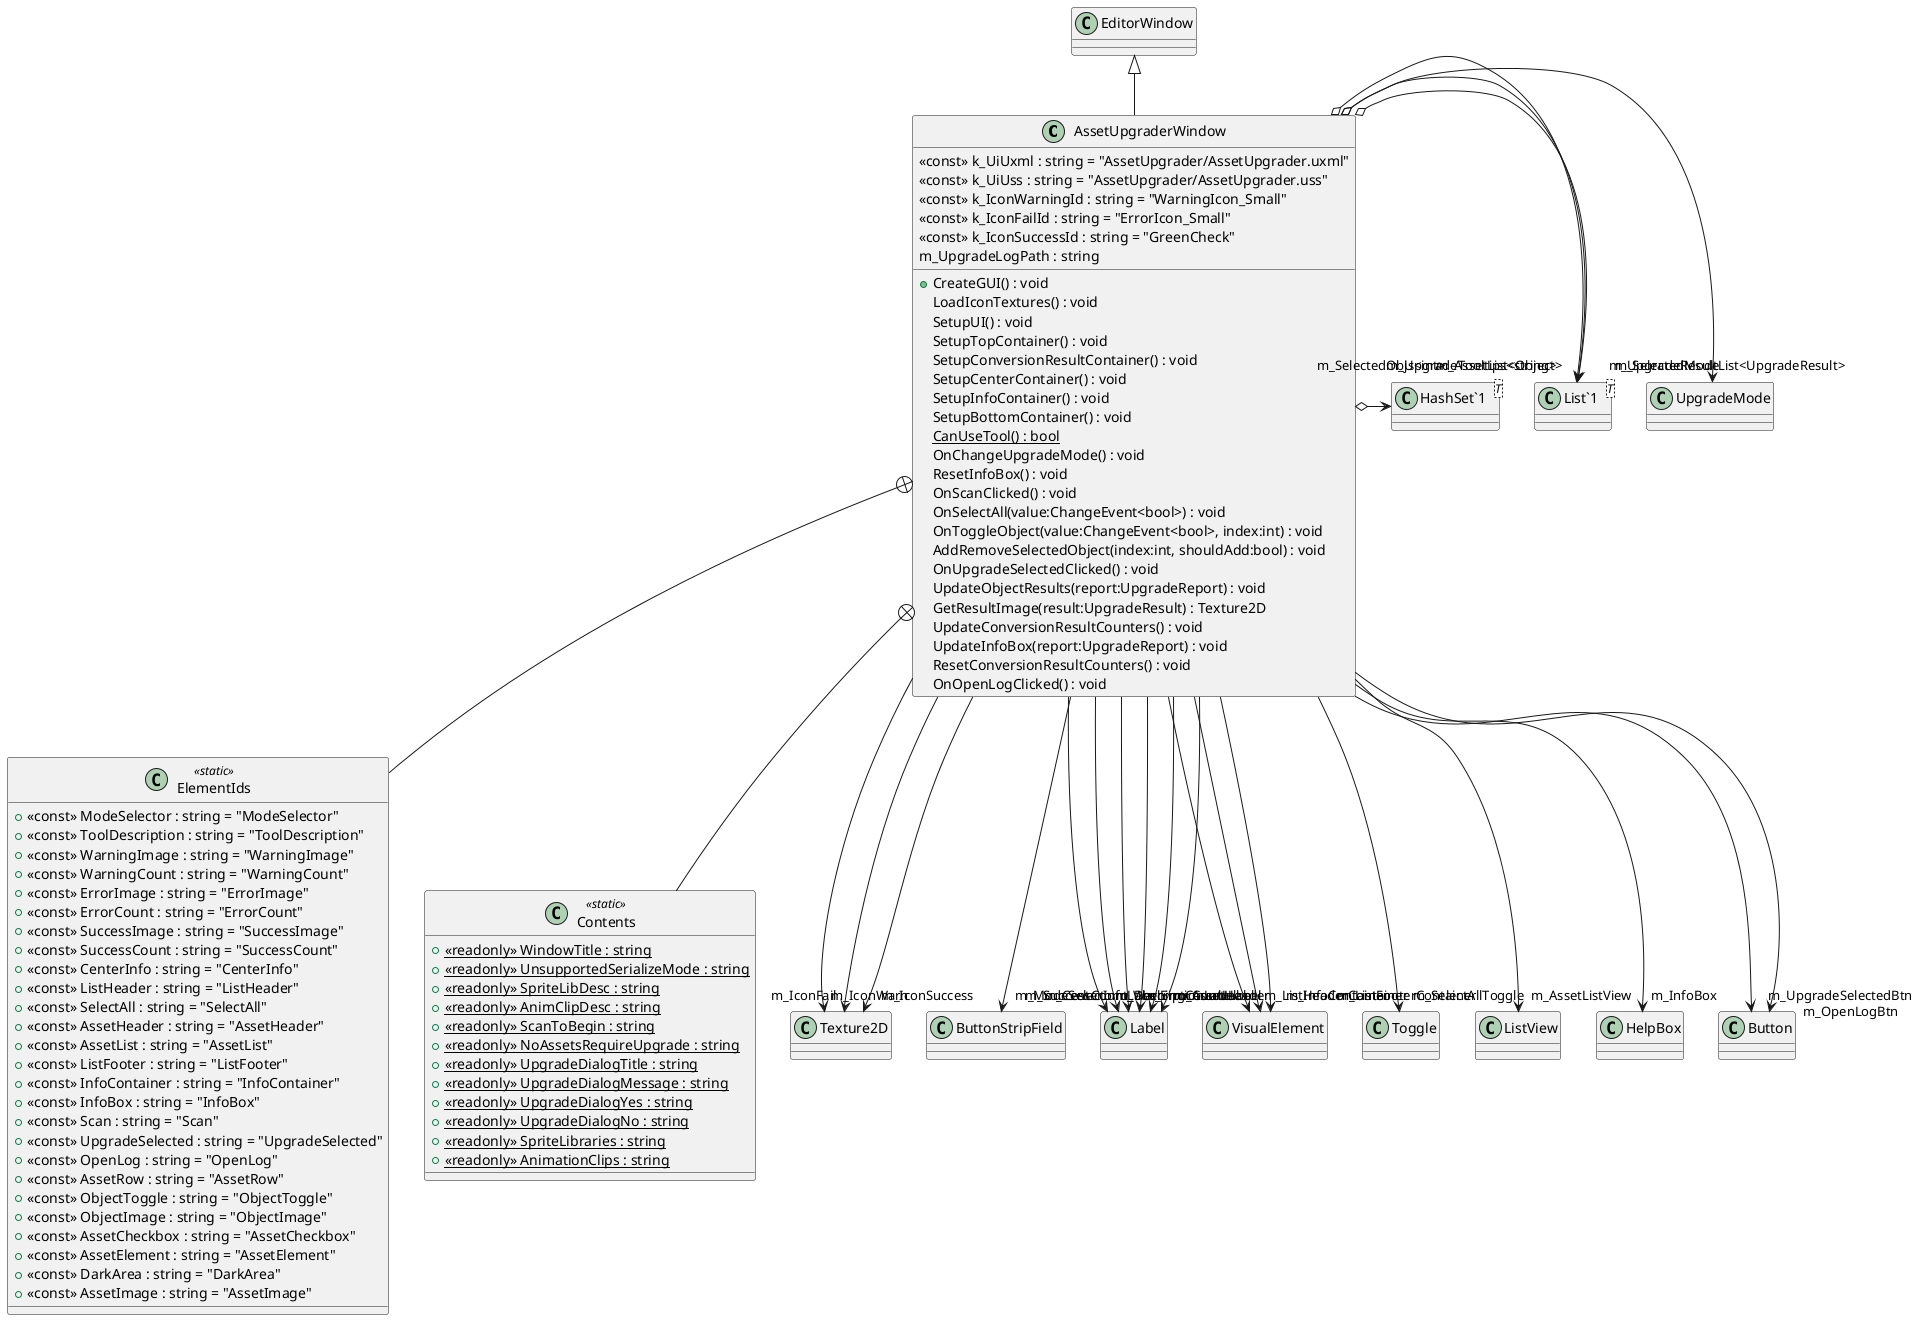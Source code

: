 @startuml
class AssetUpgraderWindow {
    <<const>> k_UiUxml : string = "AssetUpgrader/AssetUpgrader.uxml"
    <<const>> k_UiUss : string = "AssetUpgrader/AssetUpgrader.uss"
    <<const>> k_IconWarningId : string = "WarningIcon_Small"
    <<const>> k_IconFailId : string = "ErrorIcon_Small"
    <<const>> k_IconSuccessId : string = "GreenCheck"
    m_UpgradeLogPath : string
    + CreateGUI() : void
    LoadIconTextures() : void
    SetupUI() : void
    SetupTopContainer() : void
    SetupConversionResultContainer() : void
    SetupCenterContainer() : void
    SetupInfoContainer() : void
    SetupBottomContainer() : void
    {static} CanUseTool() : bool
    OnChangeUpgradeMode() : void
    ResetInfoBox() : void
    OnScanClicked() : void
    OnSelectAll(value:ChangeEvent<bool>) : void
    OnToggleObject(value:ChangeEvent<bool>, index:int) : void
    AddRemoveSelectedObject(index:int, shouldAdd:bool) : void
    OnUpgradeSelectedClicked() : void
    UpdateObjectResults(report:UpgradeReport) : void
    GetResultImage(result:UpgradeResult) : Texture2D
    UpdateConversionResultCounters() : void
    UpdateInfoBox(report:UpgradeReport) : void
    ResetConversionResultCounters() : void
    OnOpenLogClicked() : void
}
class ElementIds <<static>> {
    + <<const>> ModeSelector : string = "ModeSelector"
    + <<const>> ToolDescription : string = "ToolDescription"
    + <<const>> WarningImage : string = "WarningImage"
    + <<const>> WarningCount : string = "WarningCount"
    + <<const>> ErrorImage : string = "ErrorImage"
    + <<const>> ErrorCount : string = "ErrorCount"
    + <<const>> SuccessImage : string = "SuccessImage"
    + <<const>> SuccessCount : string = "SuccessCount"
    + <<const>> CenterInfo : string = "CenterInfo"
    + <<const>> ListHeader : string = "ListHeader"
    + <<const>> SelectAll : string = "SelectAll"
    + <<const>> AssetHeader : string = "AssetHeader"
    + <<const>> AssetList : string = "AssetList"
    + <<const>> ListFooter : string = "ListFooter"
    + <<const>> InfoContainer : string = "InfoContainer"
    + <<const>> InfoBox : string = "InfoBox"
    + <<const>> Scan : string = "Scan"
    + <<const>> UpgradeSelected : string = "UpgradeSelected"
    + <<const>> OpenLog : string = "OpenLog"
    + <<const>> AssetRow : string = "AssetRow"
    + <<const>> ObjectToggle : string = "ObjectToggle"
    + <<const>> ObjectImage : string = "ObjectImage"
    + <<const>> AssetCheckbox : string = "AssetCheckbox"
    + <<const>> AssetElement : string = "AssetElement"
    + <<const>> DarkArea : string = "DarkArea"
    + <<const>> AssetImage : string = "AssetImage"
}
class Contents <<static>> {
    + {static} <<readonly>> WindowTitle : string
    + {static} <<readonly>> UnsupportedSerializeMode : string
    + {static} <<readonly>> SpriteLibDesc : string
    + {static} <<readonly>> AnimClipDesc : string
    + {static} <<readonly>> ScanToBegin : string
    + {static} <<readonly>> NoAssetsRequireUpgrade : string
    + {static} <<readonly>> UpgradeDialogTitle : string
    + {static} <<readonly>> UpgradeDialogMessage : string
    + {static} <<readonly>> UpgradeDialogYes : string
    + {static} <<readonly>> UpgradeDialogNo : string
    + {static} <<readonly>> SpriteLibraries : string
    + {static} <<readonly>> AnimationClips : string
}
class "List`1"<T> {
}
class "HashSet`1"<T> {
}
EditorWindow <|-- AssetUpgraderWindow
AssetUpgraderWindow --> "m_IconWarn" Texture2D
AssetUpgraderWindow --> "m_IconFail" Texture2D
AssetUpgraderWindow --> "m_IconSuccess" Texture2D
AssetUpgraderWindow --> "m_ModeSelector" ButtonStripField
AssetUpgraderWindow --> "m_DescriptionLabel" Label
AssetUpgraderWindow --> "m_WarningCountLabel" Label
AssetUpgraderWindow --> "m_ErrorCountLabel" Label
AssetUpgraderWindow --> "m_SuccessCountLabel" Label
AssetUpgraderWindow --> "m_CenterInfo" Label
AssetUpgraderWindow --> "m_ListHeaderContainer" VisualElement
AssetUpgraderWindow --> "m_SelectAllToggle" Toggle
AssetUpgraderWindow --> "m_AssetHeader" Label
AssetUpgraderWindow --> "m_AssetListView" ListView
AssetUpgraderWindow --> "m_ListFooterContainer" VisualElement
AssetUpgraderWindow --> "m_InfoContainer" VisualElement
AssetUpgraderWindow --> "m_InfoBox" HelpBox
AssetUpgraderWindow --> "m_UpgradeSelectedBtn" Button
AssetUpgraderWindow --> "m_OpenLogBtn" Button
AssetUpgraderWindow o-> "m_SelectedMode" UpgradeMode
AssetUpgraderWindow o-> "m_AssetList<Object>" "List`1"
AssetUpgraderWindow o-> "m_UpgradeResultList<UpgradeResult>" "List`1"
AssetUpgraderWindow o-> "m_UpgradeTooltips<string>" "List`1"
AssetUpgraderWindow o-> "m_SelectedObjs<int>" "HashSet`1"
AssetUpgraderWindow +-- ElementIds
AssetUpgraderWindow +-- Contents
@enduml
